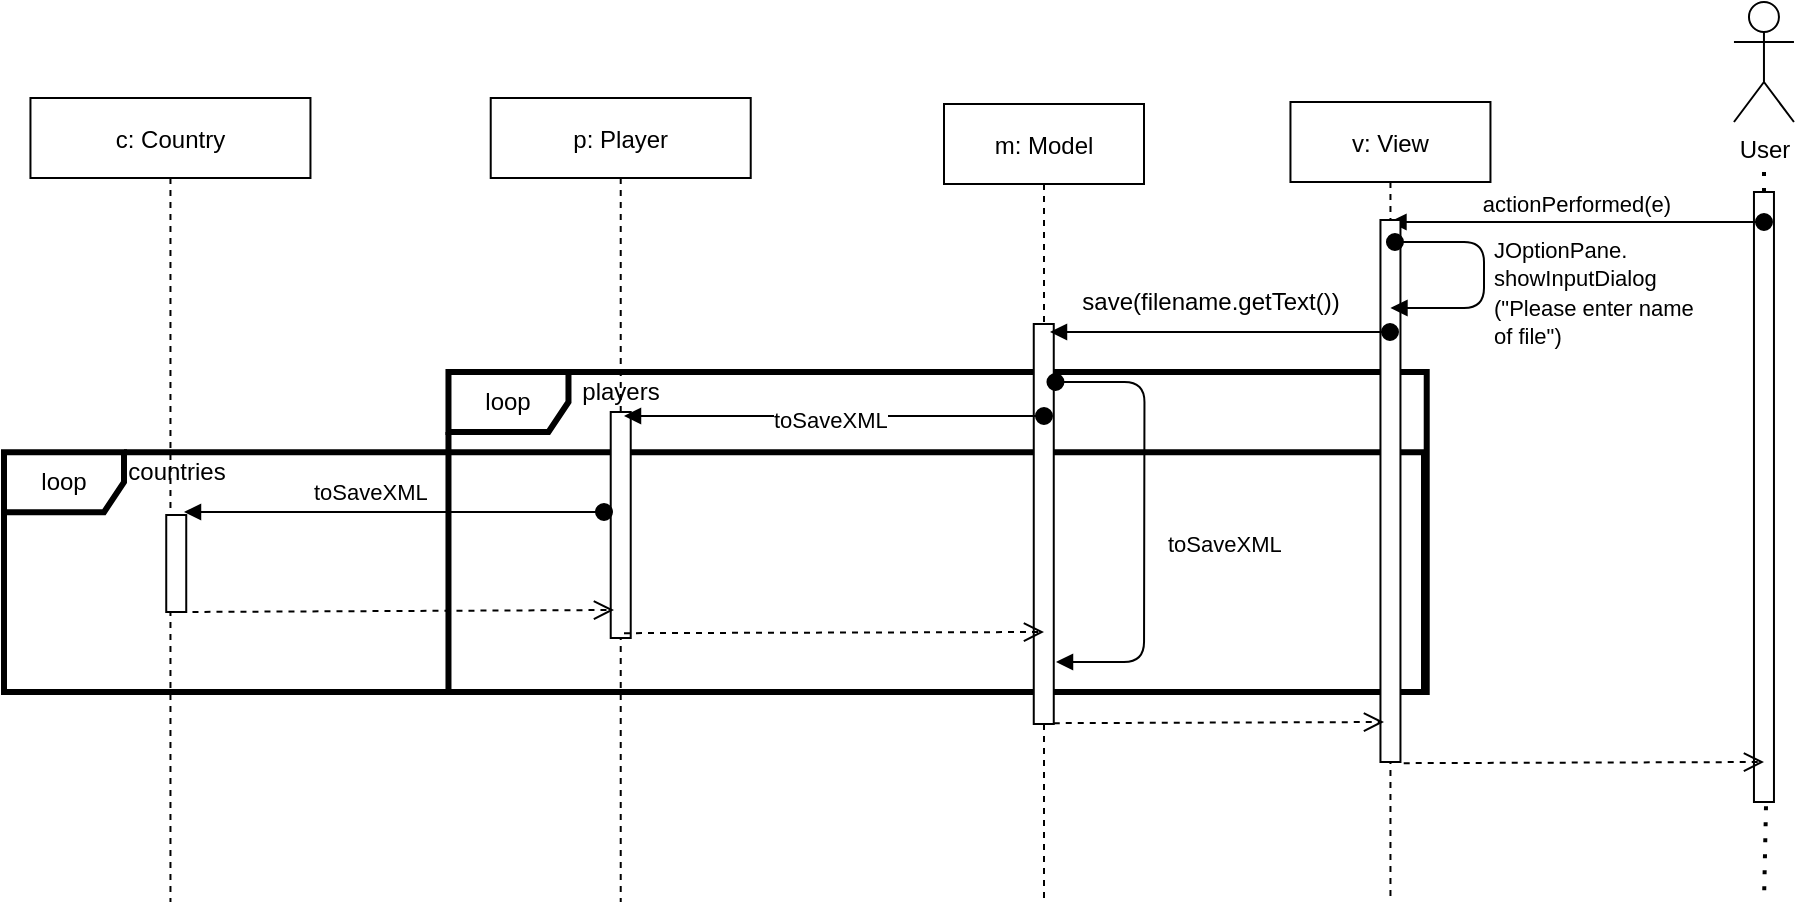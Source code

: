 <mxfile version="14.0.0" type="device"><diagram id="to-uSkgniIKZzqJPP_Mk" name="Page-1"><mxGraphModel dx="1422" dy="-306" grid="1" gridSize="10" guides="1" tooltips="1" connect="1" arrows="1" fold="1" page="1" pageScale="1" pageWidth="850" pageHeight="1100" math="0" shadow="0"><root><mxCell id="0"/><mxCell id="1" parent="0"/><mxCell id="zMoly7jp_yzLsG5HeXem-111" value="loop" style="shape=umlFrame;whiteSpace=wrap;html=1;strokeWidth=3;" vertex="1" parent="1"><mxGeometry x="20" y="1335.08" width="710" height="119.92" as="geometry"/></mxCell><mxCell id="zMoly7jp_yzLsG5HeXem-85" value="loop" style="shape=umlFrame;whiteSpace=wrap;html=1;strokeWidth=3;" vertex="1" parent="1"><mxGeometry x="242.24" y="1295" width="489.12" height="160" as="geometry"/></mxCell><mxCell id="zMoly7jp_yzLsG5HeXem-32" value="p: Player" style="shape=umlLifeline;perimeter=lifelinePerimeter;container=1;collapsible=0;recursiveResize=0;rounded=0;shadow=0;strokeWidth=1;" vertex="1" parent="1"><mxGeometry x="263.36" y="1158" width="130" height="402" as="geometry"/></mxCell><mxCell id="zMoly7jp_yzLsG5HeXem-33" value="" style="points=[];perimeter=orthogonalPerimeter;rounded=0;shadow=0;strokeWidth=1;" vertex="1" parent="zMoly7jp_yzLsG5HeXem-32"><mxGeometry x="60" y="157" width="10" height="113" as="geometry"/></mxCell><mxCell id="zMoly7jp_yzLsG5HeXem-34" value="m: Model" style="shape=umlLifeline;perimeter=lifelinePerimeter;container=1;collapsible=0;recursiveResize=0;rounded=0;shadow=0;strokeWidth=1;" vertex="1" parent="1"><mxGeometry x="490" y="1161" width="100" height="399" as="geometry"/></mxCell><mxCell id="zMoly7jp_yzLsG5HeXem-35" value="" style="points=[];perimeter=orthogonalPerimeter;rounded=0;shadow=0;strokeWidth=1;" vertex="1" parent="zMoly7jp_yzLsG5HeXem-34"><mxGeometry x="44.88" y="110" width="10" height="200" as="geometry"/></mxCell><mxCell id="zMoly7jp_yzLsG5HeXem-40" value="User" style="shape=umlActor;verticalLabelPosition=bottom;verticalAlign=top;html=1;" vertex="1" parent="1"><mxGeometry x="884.98" y="1110" width="30" height="60" as="geometry"/></mxCell><mxCell id="zMoly7jp_yzLsG5HeXem-41" value="" style="endArrow=none;dashed=1;html=1;dashPattern=1 3;strokeWidth=2;" edge="1" parent="1" source="zMoly7jp_yzLsG5HeXem-42"><mxGeometry width="50" height="50" relative="1" as="geometry"><mxPoint x="899.98" y="1601" as="sourcePoint"/><mxPoint x="900" y="1195" as="targetPoint"/></mxGeometry></mxCell><mxCell id="zMoly7jp_yzLsG5HeXem-42" value="" style="points=[];perimeter=orthogonalPerimeter;rounded=0;shadow=0;strokeWidth=1;" vertex="1" parent="1"><mxGeometry x="894.98" y="1205" width="10" height="305" as="geometry"/></mxCell><mxCell id="zMoly7jp_yzLsG5HeXem-43" value="" style="endArrow=none;dashed=1;html=1;dashPattern=1 3;strokeWidth=2;exitX=0.602;exitY=1.007;exitDx=0;exitDy=0;exitPerimeter=0;" edge="1" parent="1" source="zMoly7jp_yzLsG5HeXem-42"><mxGeometry width="50" height="50" relative="1" as="geometry"><mxPoint x="899.98" y="2140" as="sourcePoint"/><mxPoint x="900" y="1560" as="targetPoint"/><Array as="points"/></mxGeometry></mxCell><mxCell id="zMoly7jp_yzLsG5HeXem-44" value="actionPerformed(e)" style="verticalAlign=bottom;startArrow=oval;endArrow=block;startSize=8;shadow=0;strokeWidth=1;" edge="1" parent="1"><mxGeometry relative="1" as="geometry"><mxPoint x="900" y="1220" as="sourcePoint"/><mxPoint x="712.73" y="1220" as="targetPoint"/></mxGeometry></mxCell><mxCell id="zMoly7jp_yzLsG5HeXem-73" value="v: View" style="shape=umlLifeline;perimeter=lifelinePerimeter;container=1;collapsible=0;recursiveResize=0;rounded=0;shadow=0;strokeWidth=1;" vertex="1" parent="1"><mxGeometry x="663.23" y="1160" width="100" height="400" as="geometry"/></mxCell><mxCell id="zMoly7jp_yzLsG5HeXem-74" value="" style="points=[];perimeter=orthogonalPerimeter;rounded=0;shadow=0;strokeWidth=1;" vertex="1" parent="zMoly7jp_yzLsG5HeXem-73"><mxGeometry x="45" y="59" width="10" height="271" as="geometry"/></mxCell><mxCell id="zMoly7jp_yzLsG5HeXem-120" value="" style="html=1;verticalAlign=bottom;endArrow=open;dashed=1;endSize=8;" edge="1" parent="zMoly7jp_yzLsG5HeXem-73"><mxGeometry x="-0.06" relative="1" as="geometry"><mxPoint x="-118.35" y="310.58" as="sourcePoint"/><mxPoint x="46.77" y="310" as="targetPoint"/><mxPoint as="offset"/><Array as="points"/></mxGeometry></mxCell><mxCell id="zMoly7jp_yzLsG5HeXem-77" value="" style="verticalAlign=bottom;startArrow=oval;endArrow=block;startSize=8;shadow=0;strokeWidth=1;" edge="1" parent="1"><mxGeometry relative="1" as="geometry"><mxPoint x="713" y="1275" as="sourcePoint"/><mxPoint x="543" y="1275" as="targetPoint"/></mxGeometry></mxCell><mxCell id="zMoly7jp_yzLsG5HeXem-80" value="" style="verticalAlign=bottom;startArrow=oval;endArrow=block;startSize=8;shadow=0;strokeWidth=1;" edge="1" parent="1"><mxGeometry relative="1" as="geometry"><mxPoint x="540" y="1317" as="sourcePoint"/><mxPoint x="330" y="1317" as="targetPoint"/></mxGeometry></mxCell><mxCell id="zMoly7jp_yzLsG5HeXem-93" value="c: Country" style="shape=umlLifeline;perimeter=lifelinePerimeter;container=0;collapsible=0;recursiveResize=0;rounded=0;shadow=0;strokeWidth=1;" vertex="1" parent="1"><mxGeometry x="33.23" y="1158" width="140" height="402" as="geometry"/></mxCell><mxCell id="zMoly7jp_yzLsG5HeXem-104" value="&lt;span style=&quot;color: rgb(0 , 0 , 0) ; font-family: &amp;#34;helvetica&amp;#34; ; font-size: 11px ; font-style: normal ; font-weight: 400 ; letter-spacing: normal ; text-align: center ; text-indent: 0px ; text-transform: none ; word-spacing: 0px ; background-color: rgb(255 , 255 , 255) ; display: inline ; float: none&quot;&gt;toSaveXML&lt;/span&gt;" style="text;whiteSpace=wrap;html=1;" vertex="1" parent="1"><mxGeometry x="600.0" y="1366.5" width="59.64" height="30" as="geometry"/></mxCell><mxCell id="zMoly7jp_yzLsG5HeXem-105" value="" style="verticalAlign=bottom;startArrow=oval;endArrow=block;startSize=8;shadow=0;strokeWidth=1;" edge="1" parent="1" target="zMoly7jp_yzLsG5HeXem-73"><mxGeometry relative="1" as="geometry"><mxPoint x="715.48" y="1230" as="sourcePoint"/><mxPoint x="770" y="1275" as="targetPoint"/><Array as="points"><mxPoint x="760" y="1230"/><mxPoint x="760" y="1263"/></Array></mxGeometry></mxCell><mxCell id="zMoly7jp_yzLsG5HeXem-106" value="save(filename.getText())" style="text;html=1;align=center;verticalAlign=middle;resizable=0;points=[];autosize=1;" vertex="1" parent="1"><mxGeometry x="553.24" y="1250" width="140" height="20" as="geometry"/></mxCell><mxCell id="zMoly7jp_yzLsG5HeXem-107" value="&lt;span style=&quot;color: rgb(0 , 0 , 0) ; font-family: &amp;#34;helvetica&amp;#34; ; font-size: 11px ; font-style: normal ; font-weight: 400 ; letter-spacing: normal ; text-align: center ; text-indent: 0px ; text-transform: none ; word-spacing: 0px ; background-color: rgb(255 , 255 , 255) ; display: inline ; float: none&quot;&gt;JOptionPane.&lt;br&gt;showInputDialog&lt;br&gt;(&quot;Please enter name of file&quot;)&lt;/span&gt;" style="text;whiteSpace=wrap;html=1;" vertex="1" parent="1"><mxGeometry x="763.23" y="1220" width="106.77" height="30" as="geometry"/></mxCell><mxCell id="zMoly7jp_yzLsG5HeXem-108" value="" style="verticalAlign=bottom;startArrow=oval;endArrow=block;startSize=8;shadow=0;strokeWidth=1;" edge="1" parent="1"><mxGeometry relative="1" as="geometry"><mxPoint x="545.73" y="1300" as="sourcePoint"/><mxPoint x="546" y="1440" as="targetPoint"/><Array as="points"><mxPoint x="590.25" y="1300"/><mxPoint x="590" y="1440"/></Array></mxGeometry></mxCell><mxCell id="zMoly7jp_yzLsG5HeXem-110" value="players" style="text;html=1;align=center;verticalAlign=middle;resizable=0;points=[];autosize=1;" vertex="1" parent="1"><mxGeometry x="303.36" y="1295" width="50" height="20" as="geometry"/></mxCell><mxCell id="zMoly7jp_yzLsG5HeXem-112" value="countries" style="text;html=1;align=center;verticalAlign=middle;resizable=0;points=[];autosize=1;" vertex="1" parent="1"><mxGeometry x="76.12" y="1335.08" width="60" height="20" as="geometry"/></mxCell><mxCell id="zMoly7jp_yzLsG5HeXem-113" value="" style="verticalAlign=bottom;startArrow=oval;endArrow=block;startSize=8;shadow=0;strokeWidth=1;" edge="1" parent="1"><mxGeometry relative="1" as="geometry"><mxPoint x="320" y="1365" as="sourcePoint"/><mxPoint x="110" y="1365" as="targetPoint"/></mxGeometry></mxCell><mxCell id="zMoly7jp_yzLsG5HeXem-114" value="" style="points=[];perimeter=orthogonalPerimeter;rounded=0;shadow=0;strokeWidth=1;" vertex="1" parent="1"><mxGeometry x="101.12" y="1366.5" width="10" height="48.5" as="geometry"/></mxCell><mxCell id="zMoly7jp_yzLsG5HeXem-115" value="&lt;span style=&quot;color: rgb(0 , 0 , 0) ; font-family: &amp;#34;helvetica&amp;#34; ; font-size: 11px ; font-style: normal ; font-weight: 400 ; letter-spacing: normal ; text-align: center ; text-indent: 0px ; text-transform: none ; word-spacing: 0px ; background-color: rgb(255 , 255 , 255) ; display: inline ; float: none&quot;&gt;toSaveXML&lt;/span&gt;" style="text;whiteSpace=wrap;html=1;" vertex="1" parent="1"><mxGeometry x="173.23" y="1340.5" width="59.64" height="30" as="geometry"/></mxCell><mxCell id="zMoly7jp_yzLsG5HeXem-117" value="" style="html=1;verticalAlign=bottom;endArrow=open;dashed=1;endSize=8;" edge="1" parent="1"><mxGeometry x="-0.06" relative="1" as="geometry"><mxPoint x="108.24" y="1415" as="sourcePoint"/><mxPoint x="325" y="1414" as="targetPoint"/><mxPoint as="offset"/><Array as="points"/></mxGeometry></mxCell><mxCell id="zMoly7jp_yzLsG5HeXem-118" value="" style="html=1;verticalAlign=bottom;endArrow=open;dashed=1;endSize=8;" edge="1" parent="1"><mxGeometry x="-0.06" relative="1" as="geometry"><mxPoint x="330" y="1425.58" as="sourcePoint"/><mxPoint x="540" y="1425" as="targetPoint"/><mxPoint as="offset"/><Array as="points"/></mxGeometry></mxCell><mxCell id="zMoly7jp_yzLsG5HeXem-119" value="&lt;span style=&quot;color: rgb(0 , 0 , 0) ; font-family: &amp;#34;helvetica&amp;#34; ; font-size: 11px ; font-style: normal ; font-weight: 400 ; letter-spacing: normal ; text-align: center ; text-indent: 0px ; text-transform: none ; word-spacing: 0px ; background-color: rgb(255 , 255 , 255) ; display: inline ; float: none&quot;&gt;toSaveXML&lt;/span&gt;" style="text;whiteSpace=wrap;html=1;" vertex="1" parent="1"><mxGeometry x="403.36" y="1305" width="59.64" height="30" as="geometry"/></mxCell><mxCell id="zMoly7jp_yzLsG5HeXem-121" value="" style="html=1;verticalAlign=bottom;endArrow=open;dashed=1;endSize=8;" edge="1" parent="1"><mxGeometry x="-0.06" relative="1" as="geometry"><mxPoint x="719.86" y="1490.58" as="sourcePoint"/><mxPoint x="900" y="1490" as="targetPoint"/><mxPoint as="offset"/><Array as="points"/></mxGeometry></mxCell></root></mxGraphModel></diagram></mxfile>